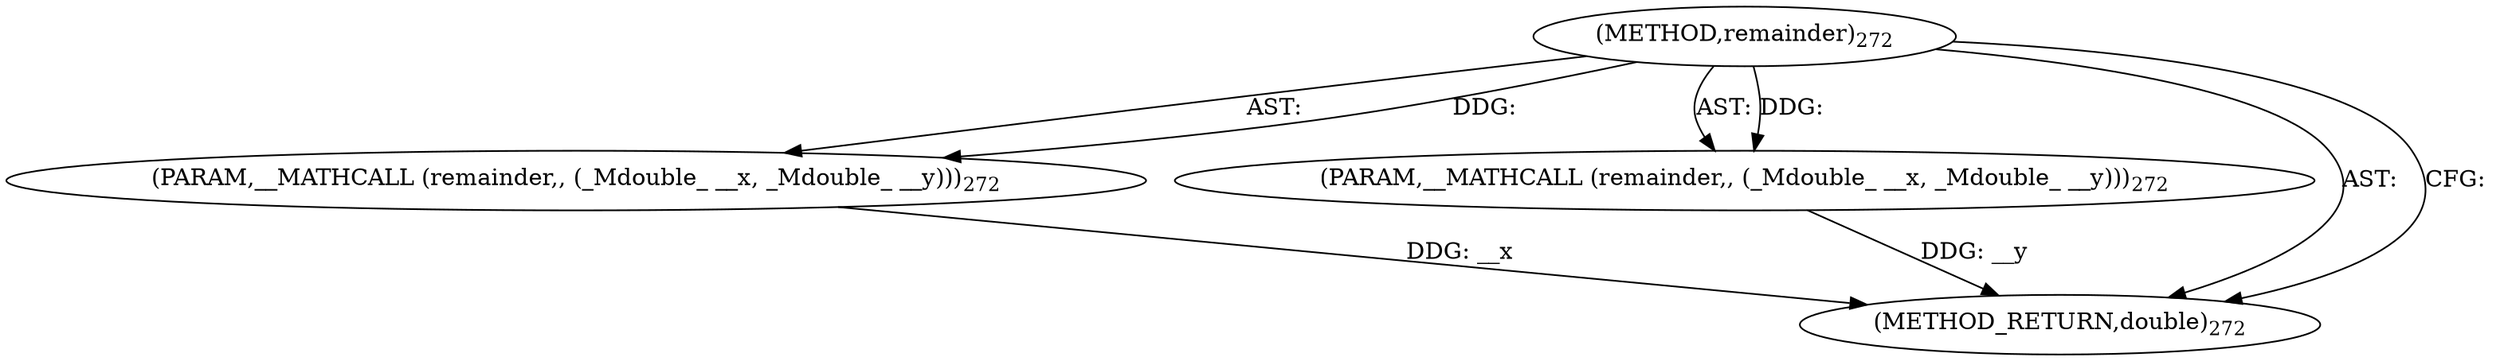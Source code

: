 digraph "remainder" {  
"20604" [label = <(METHOD,remainder)<SUB>272</SUB>> ]
"20605" [label = <(PARAM,__MATHCALL (remainder,, (_Mdouble_ __x, _Mdouble_ __y)))<SUB>272</SUB>> ]
"20606" [label = <(PARAM,__MATHCALL (remainder,, (_Mdouble_ __x, _Mdouble_ __y)))<SUB>272</SUB>> ]
"20607" [label = <(METHOD_RETURN,double)<SUB>272</SUB>> ]
  "20604" -> "20605"  [ label = "AST: "] 
  "20604" -> "20606"  [ label = "AST: "] 
  "20604" -> "20607"  [ label = "AST: "] 
  "20604" -> "20607"  [ label = "CFG: "] 
  "20605" -> "20607"  [ label = "DDG: __x"] 
  "20606" -> "20607"  [ label = "DDG: __y"] 
  "20604" -> "20605"  [ label = "DDG: "] 
  "20604" -> "20606"  [ label = "DDG: "] 
}
